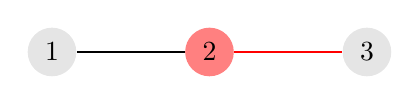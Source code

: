 \begin{tikzpicture}[scale=2]
    \tikzstyle{vertex}=[circle,fill=black!10]
    \tikzstyle{selected vertex} = [vertex, fill=red!50]
    \tikzstyle{selected edge} = [draw,line width=1pt,-,red!100]
    \tikzstyle{edge} = [-,black,line width=1pt]

    \node[vertex] (v1) at (1,1) 				{1};
    \node[selected vertex] (v2) at (2,1) 		{2};
    \node[vertex] (v3) at (3,1)					{3};
    \draw[edge] (v1) -- (v2);
    \draw[selected edge] (v2) -- (v3);
\end{tikzpicture}
